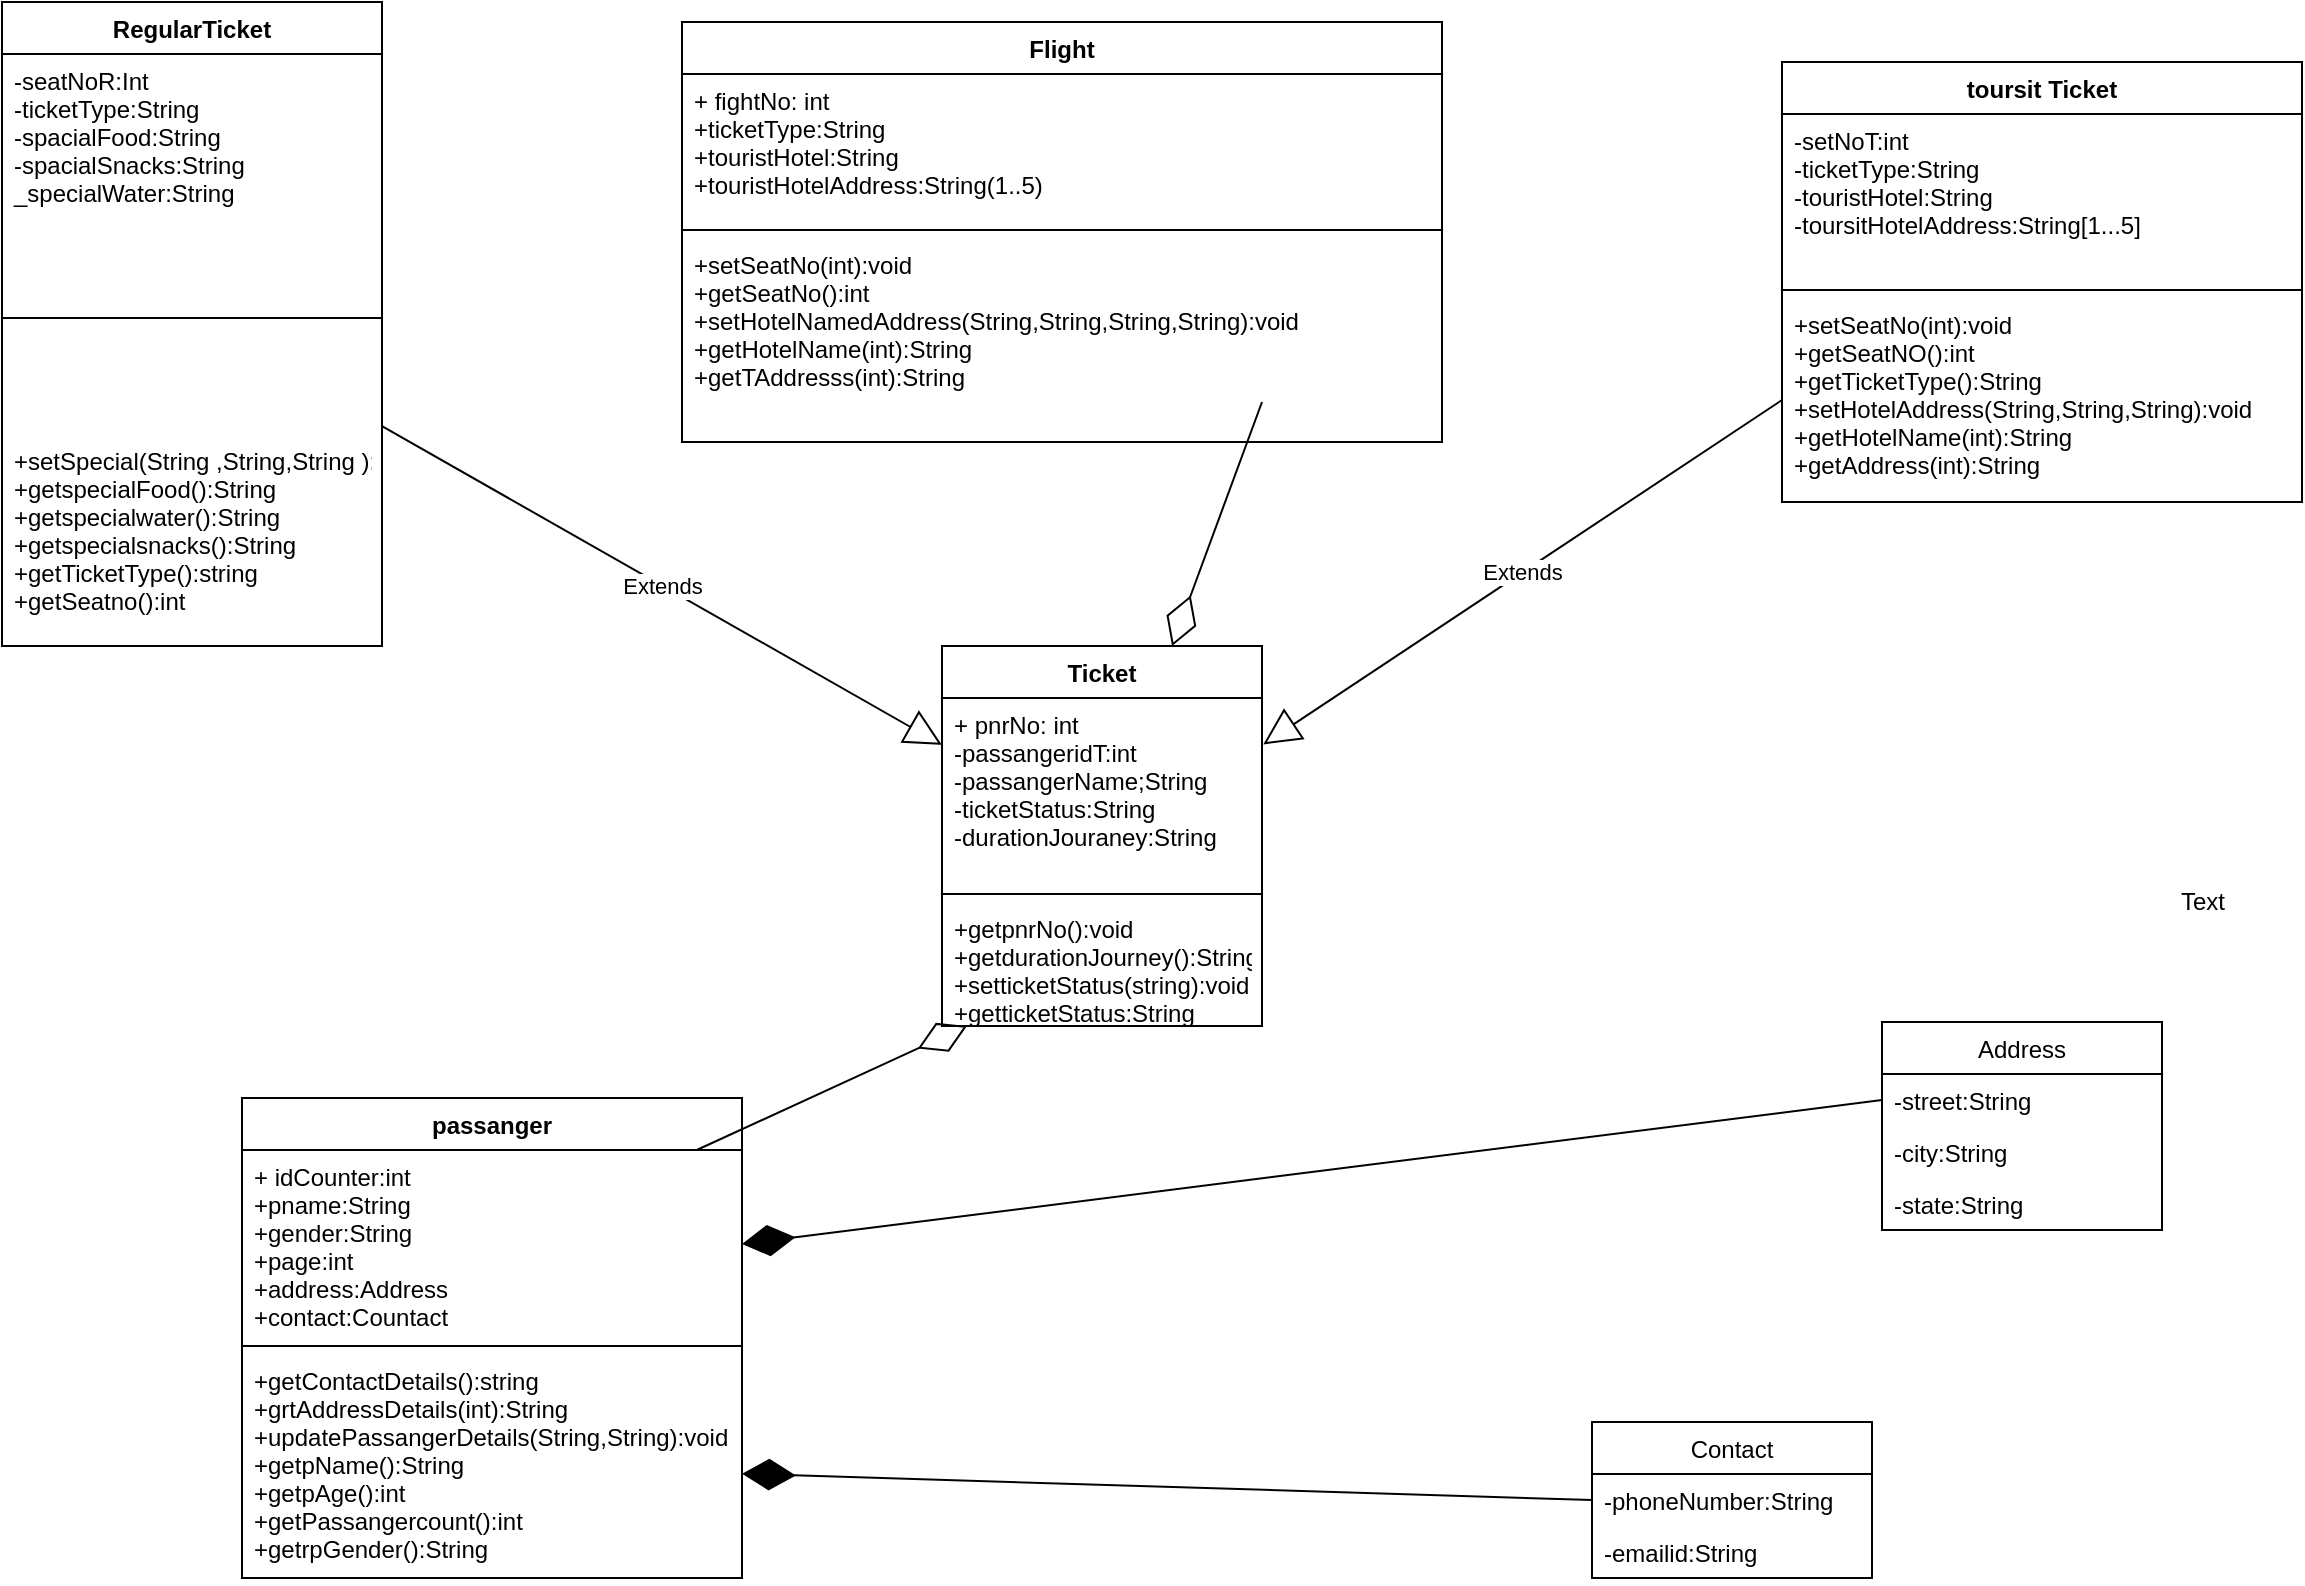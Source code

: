 <mxfile version="13.9.9" type="device" pages="2"><diagram id="C5RBs43oDa-KdzZeNtuy" name="Page-1"><mxGraphModel dx="1304" dy="640" grid="1" gridSize="10" guides="1" tooltips="1" connect="1" arrows="1" fold="1" page="1" pageScale="1" pageWidth="583" pageHeight="827" math="0" shadow="0"><root><mxCell id="WIyWlLk6GJQsqaUBKTNV-0"/><mxCell id="WIyWlLk6GJQsqaUBKTNV-1" parent="WIyWlLk6GJQsqaUBKTNV-0"/><mxCell id="_ee8aDod_zHfJmTIAl1c-1" value="RegularTicket" style="swimlane;fontStyle=1;align=center;verticalAlign=top;childLayout=stackLayout;horizontal=1;startSize=26;horizontalStack=0;resizeParent=1;resizeParentMax=0;resizeLast=0;collapsible=1;marginBottom=0;" vertex="1" parent="WIyWlLk6GJQsqaUBKTNV-1"><mxGeometry x="10" y="10" width="190" height="322" as="geometry"/></mxCell><mxCell id="_ee8aDod_zHfJmTIAl1c-2" value="-seatNoR:Int&#10;-ticketType:String&#10;-spacialFood:String&#10;-spacialSnacks:String &#10;_specialWater:String&#10;" style="text;strokeColor=none;fillColor=none;align=left;verticalAlign=top;spacingLeft=4;spacingRight=4;overflow=hidden;rotatable=0;points=[[0,0.5],[1,0.5]];portConstraint=eastwest;" vertex="1" parent="_ee8aDod_zHfJmTIAl1c-1"><mxGeometry y="26" width="190" height="74" as="geometry"/></mxCell><mxCell id="_ee8aDod_zHfJmTIAl1c-3" value="" style="line;strokeWidth=1;fillColor=none;align=left;verticalAlign=middle;spacingTop=-1;spacingLeft=3;spacingRight=3;rotatable=0;labelPosition=right;points=[];portConstraint=eastwest;" vertex="1" parent="_ee8aDod_zHfJmTIAl1c-1"><mxGeometry y="100" width="190" height="116" as="geometry"/></mxCell><mxCell id="_ee8aDod_zHfJmTIAl1c-4" value="+setSpecial(String ,String,String ):void&#10;+getspecialFood():String&#10;+getspecialwater():String &#10;+getspecialsnacks():String&#10;+getTicketType():string&#10;+getSeatno():int" style="text;strokeColor=none;fillColor=none;align=left;verticalAlign=top;spacingLeft=4;spacingRight=4;overflow=hidden;rotatable=0;points=[[0,0.5],[1,0.5]];portConstraint=eastwest;" vertex="1" parent="_ee8aDod_zHfJmTIAl1c-1"><mxGeometry y="216" width="190" height="106" as="geometry"/></mxCell><mxCell id="Va4Mu4qR4t5rsm_BoqTz-1" value="Flight" style="swimlane;fontStyle=1;align=center;verticalAlign=top;childLayout=stackLayout;horizontal=1;startSize=26;horizontalStack=0;resizeParent=1;resizeParentMax=0;resizeLast=0;collapsible=1;marginBottom=0;" vertex="1" parent="WIyWlLk6GJQsqaUBKTNV-1"><mxGeometry x="350" y="20" width="380" height="210" as="geometry"/></mxCell><mxCell id="Va4Mu4qR4t5rsm_BoqTz-2" value="+ fightNo: int&#10;+ticketType:String&#10;+touristHotel:String&#10;+touristHotelAddress:String(1..5)" style="text;strokeColor=none;fillColor=none;align=left;verticalAlign=top;spacingLeft=4;spacingRight=4;overflow=hidden;rotatable=0;points=[[0,0.5],[1,0.5]];portConstraint=eastwest;" vertex="1" parent="Va4Mu4qR4t5rsm_BoqTz-1"><mxGeometry y="26" width="380" height="74" as="geometry"/></mxCell><mxCell id="Va4Mu4qR4t5rsm_BoqTz-3" value="" style="line;strokeWidth=1;fillColor=none;align=left;verticalAlign=middle;spacingTop=-1;spacingLeft=3;spacingRight=3;rotatable=0;labelPosition=right;points=[];portConstraint=eastwest;" vertex="1" parent="Va4Mu4qR4t5rsm_BoqTz-1"><mxGeometry y="100" width="380" height="8" as="geometry"/></mxCell><mxCell id="Va4Mu4qR4t5rsm_BoqTz-4" value="+setSeatNo(int):void&#10;+getSeatNo():int&#10;+setHotelNamedAddress(String,String,String,String):void&#10;+getHotelName(int):String&#10;+getTAddresss(int):String" style="text;strokeColor=none;fillColor=none;align=left;verticalAlign=top;spacingLeft=4;spacingRight=4;overflow=hidden;rotatable=0;points=[[0,0.5],[1,0.5]];portConstraint=eastwest;" vertex="1" parent="Va4Mu4qR4t5rsm_BoqTz-1"><mxGeometry y="108" width="380" height="102" as="geometry"/></mxCell><mxCell id="Va4Mu4qR4t5rsm_BoqTz-6" value="toursit Ticket" style="swimlane;fontStyle=1;align=center;verticalAlign=top;childLayout=stackLayout;horizontal=1;startSize=26;horizontalStack=0;resizeParent=1;resizeParentMax=0;resizeLast=0;collapsible=1;marginBottom=0;" vertex="1" parent="WIyWlLk6GJQsqaUBKTNV-1"><mxGeometry x="900" y="40" width="260" height="220" as="geometry"/></mxCell><mxCell id="Va4Mu4qR4t5rsm_BoqTz-7" value="-setNoT:int&#10;-ticketType:String&#10;-touristHotel:String&#10;-toursitHotelAddress:String[1...5]" style="text;strokeColor=none;fillColor=none;align=left;verticalAlign=top;spacingLeft=4;spacingRight=4;overflow=hidden;rotatable=0;points=[[0,0.5],[1,0.5]];portConstraint=eastwest;" vertex="1" parent="Va4Mu4qR4t5rsm_BoqTz-6"><mxGeometry y="26" width="260" height="84" as="geometry"/></mxCell><mxCell id="Va4Mu4qR4t5rsm_BoqTz-8" value="" style="line;strokeWidth=1;fillColor=none;align=left;verticalAlign=middle;spacingTop=-1;spacingLeft=3;spacingRight=3;rotatable=0;labelPosition=right;points=[];portConstraint=eastwest;" vertex="1" parent="Va4Mu4qR4t5rsm_BoqTz-6"><mxGeometry y="110" width="260" height="8" as="geometry"/></mxCell><mxCell id="Va4Mu4qR4t5rsm_BoqTz-9" value="+setSeatNo(int):void&#10;+getSeatNO():int&#10;+getTicketType():String&#10;+setHotelAddress(String,String,String):void&#10;+getHotelName(int):String&#10;+getAddress(int):String" style="text;strokeColor=none;fillColor=none;align=left;verticalAlign=top;spacingLeft=4;spacingRight=4;overflow=hidden;rotatable=0;points=[[0,0.5],[1,0.5]];portConstraint=eastwest;" vertex="1" parent="Va4Mu4qR4t5rsm_BoqTz-6"><mxGeometry y="118" width="260" height="102" as="geometry"/></mxCell><mxCell id="Va4Mu4qR4t5rsm_BoqTz-10" value="Ticket" style="swimlane;fontStyle=1;align=center;verticalAlign=top;childLayout=stackLayout;horizontal=1;startSize=26;horizontalStack=0;resizeParent=1;resizeParentMax=0;resizeLast=0;collapsible=1;marginBottom=0;" vertex="1" parent="WIyWlLk6GJQsqaUBKTNV-1"><mxGeometry x="480" y="332" width="160" height="190" as="geometry"/></mxCell><mxCell id="Va4Mu4qR4t5rsm_BoqTz-11" value="+ pnrNo: int&#10;-passangeridT:int&#10;-passangerName;String&#10;-ticketStatus:String&#10;-durationJouraney:String" style="text;strokeColor=none;fillColor=none;align=left;verticalAlign=top;spacingLeft=4;spacingRight=4;overflow=hidden;rotatable=0;points=[[0,0.5],[1,0.5]];portConstraint=eastwest;" vertex="1" parent="Va4Mu4qR4t5rsm_BoqTz-10"><mxGeometry y="26" width="160" height="94" as="geometry"/></mxCell><mxCell id="Va4Mu4qR4t5rsm_BoqTz-12" value="" style="line;strokeWidth=1;fillColor=none;align=left;verticalAlign=middle;spacingTop=-1;spacingLeft=3;spacingRight=3;rotatable=0;labelPosition=right;points=[];portConstraint=eastwest;" vertex="1" parent="Va4Mu4qR4t5rsm_BoqTz-10"><mxGeometry y="120" width="160" height="8" as="geometry"/></mxCell><mxCell id="Va4Mu4qR4t5rsm_BoqTz-13" value="+getpnrNo():void&#10;+getdurationJourney():String&#10;+setticketStatus(string):void&#10;+getticketStatus:String" style="text;strokeColor=none;fillColor=none;align=left;verticalAlign=top;spacingLeft=4;spacingRight=4;overflow=hidden;rotatable=0;points=[[0,0.5],[1,0.5]];portConstraint=eastwest;" vertex="1" parent="Va4Mu4qR4t5rsm_BoqTz-10"><mxGeometry y="128" width="160" height="62" as="geometry"/></mxCell><mxCell id="Va4Mu4qR4t5rsm_BoqTz-14" value="passanger" style="swimlane;fontStyle=1;align=center;verticalAlign=top;childLayout=stackLayout;horizontal=1;startSize=26;horizontalStack=0;resizeParent=1;resizeParentMax=0;resizeLast=0;collapsible=1;marginBottom=0;" vertex="1" parent="WIyWlLk6GJQsqaUBKTNV-1"><mxGeometry x="130" y="558" width="250" height="240" as="geometry"/></mxCell><mxCell id="Va4Mu4qR4t5rsm_BoqTz-15" value="+ idCounter:int&#10;+pname:String&#10;+gender:String&#10;+page:int&#10;+address:Address&#10;+contact:Countact" style="text;strokeColor=none;fillColor=none;align=left;verticalAlign=top;spacingLeft=4;spacingRight=4;overflow=hidden;rotatable=0;points=[[0,0.5],[1,0.5]];portConstraint=eastwest;" vertex="1" parent="Va4Mu4qR4t5rsm_BoqTz-14"><mxGeometry y="26" width="250" height="94" as="geometry"/></mxCell><mxCell id="Va4Mu4qR4t5rsm_BoqTz-16" value="" style="line;strokeWidth=1;fillColor=none;align=left;verticalAlign=middle;spacingTop=-1;spacingLeft=3;spacingRight=3;rotatable=0;labelPosition=right;points=[];portConstraint=eastwest;" vertex="1" parent="Va4Mu4qR4t5rsm_BoqTz-14"><mxGeometry y="120" width="250" height="8" as="geometry"/></mxCell><mxCell id="Va4Mu4qR4t5rsm_BoqTz-17" value="+getContactDetails():string&#10;+grtAddressDetails(int):String&#10;+updatePassangerDetails(String,String):void&#10;+getpName():String&#10;+getpAge():int&#10;+getPassangercount():int&#10;+getrpGender():String" style="text;strokeColor=none;fillColor=none;align=left;verticalAlign=top;spacingLeft=4;spacingRight=4;overflow=hidden;rotatable=0;points=[[0,0.5],[1,0.5]];portConstraint=eastwest;" vertex="1" parent="Va4Mu4qR4t5rsm_BoqTz-14"><mxGeometry y="128" width="250" height="112" as="geometry"/></mxCell><mxCell id="Va4Mu4qR4t5rsm_BoqTz-18" value="Contact" style="swimlane;fontStyle=0;childLayout=stackLayout;horizontal=1;startSize=26;fillColor=none;horizontalStack=0;resizeParent=1;resizeParentMax=0;resizeLast=0;collapsible=1;marginBottom=0;" vertex="1" parent="WIyWlLk6GJQsqaUBKTNV-1"><mxGeometry x="805" y="720" width="140" height="78" as="geometry"/></mxCell><mxCell id="Va4Mu4qR4t5rsm_BoqTz-19" value="-phoneNumber:String" style="text;strokeColor=none;fillColor=none;align=left;verticalAlign=top;spacingLeft=4;spacingRight=4;overflow=hidden;rotatable=0;points=[[0,0.5],[1,0.5]];portConstraint=eastwest;" vertex="1" parent="Va4Mu4qR4t5rsm_BoqTz-18"><mxGeometry y="26" width="140" height="26" as="geometry"/></mxCell><mxCell id="Va4Mu4qR4t5rsm_BoqTz-20" value="-emailid:String" style="text;strokeColor=none;fillColor=none;align=left;verticalAlign=top;spacingLeft=4;spacingRight=4;overflow=hidden;rotatable=0;points=[[0,0.5],[1,0.5]];portConstraint=eastwest;" vertex="1" parent="Va4Mu4qR4t5rsm_BoqTz-18"><mxGeometry y="52" width="140" height="26" as="geometry"/></mxCell><mxCell id="Va4Mu4qR4t5rsm_BoqTz-22" value="Address" style="swimlane;fontStyle=0;childLayout=stackLayout;horizontal=1;startSize=26;fillColor=none;horizontalStack=0;resizeParent=1;resizeParentMax=0;resizeLast=0;collapsible=1;marginBottom=0;" vertex="1" parent="WIyWlLk6GJQsqaUBKTNV-1"><mxGeometry x="950" y="520" width="140" height="104" as="geometry"/></mxCell><mxCell id="Va4Mu4qR4t5rsm_BoqTz-23" value="-street:String" style="text;strokeColor=none;fillColor=none;align=left;verticalAlign=top;spacingLeft=4;spacingRight=4;overflow=hidden;rotatable=0;points=[[0,0.5],[1,0.5]];portConstraint=eastwest;" vertex="1" parent="Va4Mu4qR4t5rsm_BoqTz-22"><mxGeometry y="26" width="140" height="26" as="geometry"/></mxCell><mxCell id="Va4Mu4qR4t5rsm_BoqTz-24" value="-city:String" style="text;strokeColor=none;fillColor=none;align=left;verticalAlign=top;spacingLeft=4;spacingRight=4;overflow=hidden;rotatable=0;points=[[0,0.5],[1,0.5]];portConstraint=eastwest;" vertex="1" parent="Va4Mu4qR4t5rsm_BoqTz-22"><mxGeometry y="52" width="140" height="26" as="geometry"/></mxCell><mxCell id="Va4Mu4qR4t5rsm_BoqTz-25" value="-state:String" style="text;strokeColor=none;fillColor=none;align=left;verticalAlign=top;spacingLeft=4;spacingRight=4;overflow=hidden;rotatable=0;points=[[0,0.5],[1,0.5]];portConstraint=eastwest;" vertex="1" parent="Va4Mu4qR4t5rsm_BoqTz-22"><mxGeometry y="78" width="140" height="26" as="geometry"/></mxCell><mxCell id="Va4Mu4qR4t5rsm_BoqTz-26" value="Extends" style="endArrow=block;endSize=16;endFill=0;html=1;" edge="1" parent="WIyWlLk6GJQsqaUBKTNV-1" source="_ee8aDod_zHfJmTIAl1c-3" target="Va4Mu4qR4t5rsm_BoqTz-10"><mxGeometry width="160" relative="1" as="geometry"><mxPoint x="620" y="310" as="sourcePoint"/><mxPoint x="780" y="310" as="targetPoint"/></mxGeometry></mxCell><mxCell id="Va4Mu4qR4t5rsm_BoqTz-27" value="Extends" style="endArrow=block;endSize=16;endFill=0;html=1;exitX=0;exitY=0.5;exitDx=0;exitDy=0;entryX=1.004;entryY=0.247;entryDx=0;entryDy=0;entryPerimeter=0;" edge="1" parent="WIyWlLk6GJQsqaUBKTNV-1" source="Va4Mu4qR4t5rsm_BoqTz-9" target="Va4Mu4qR4t5rsm_BoqTz-11"><mxGeometry width="160" relative="1" as="geometry"><mxPoint x="620" y="310" as="sourcePoint"/><mxPoint x="780" y="310" as="targetPoint"/></mxGeometry></mxCell><mxCell id="Va4Mu4qR4t5rsm_BoqTz-28" value="Text" style="text;html=1;align=center;verticalAlign=middle;resizable=0;points=[];autosize=1;" vertex="1" parent="WIyWlLk6GJQsqaUBKTNV-1"><mxGeometry x="1090" y="450" width="40" height="20" as="geometry"/></mxCell><mxCell id="Va4Mu4qR4t5rsm_BoqTz-29" value="" style="endArrow=diamondThin;endFill=1;endSize=24;html=1;exitX=0;exitY=0.5;exitDx=0;exitDy=0;" edge="1" parent="WIyWlLk6GJQsqaUBKTNV-1" source="Va4Mu4qR4t5rsm_BoqTz-19" target="Va4Mu4qR4t5rsm_BoqTz-17"><mxGeometry width="160" relative="1" as="geometry"><mxPoint x="640" y="510" as="sourcePoint"/><mxPoint x="800" y="510" as="targetPoint"/></mxGeometry></mxCell><mxCell id="Va4Mu4qR4t5rsm_BoqTz-30" value="" style="endArrow=diamondThin;endFill=1;endSize=24;html=1;exitX=0;exitY=0.5;exitDx=0;exitDy=0;entryX=1;entryY=0.5;entryDx=0;entryDy=0;" edge="1" parent="WIyWlLk6GJQsqaUBKTNV-1" source="Va4Mu4qR4t5rsm_BoqTz-23" target="Va4Mu4qR4t5rsm_BoqTz-15"><mxGeometry width="160" relative="1" as="geometry"><mxPoint x="640" y="510" as="sourcePoint"/><mxPoint x="800" y="510" as="targetPoint"/></mxGeometry></mxCell><mxCell id="Va4Mu4qR4t5rsm_BoqTz-31" value="" style="endArrow=diamondThin;endFill=0;endSize=24;html=1;" edge="1" parent="WIyWlLk6GJQsqaUBKTNV-1" source="Va4Mu4qR4t5rsm_BoqTz-15" target="Va4Mu4qR4t5rsm_BoqTz-13"><mxGeometry width="160" relative="1" as="geometry"><mxPoint x="640" y="510" as="sourcePoint"/><mxPoint x="800" y="510" as="targetPoint"/></mxGeometry></mxCell><mxCell id="Va4Mu4qR4t5rsm_BoqTz-32" value="" style="endArrow=diamondThin;endFill=0;endSize=24;html=1;" edge="1" parent="WIyWlLk6GJQsqaUBKTNV-1" target="Va4Mu4qR4t5rsm_BoqTz-10"><mxGeometry width="160" relative="1" as="geometry"><mxPoint x="640" y="210" as="sourcePoint"/><mxPoint x="800" y="210" as="targetPoint"/></mxGeometry></mxCell></root></mxGraphModel></diagram><diagram id="QumvjcuPi8TIQiIuV7I7" name="Page-2"><mxGraphModel dx="1320" dy="544" grid="1" gridSize="10" guides="1" tooltips="1" connect="1" arrows="1" fold="1" page="1" pageScale="1" pageWidth="1169" pageHeight="827" math="0" shadow="0"><root><mxCell id="3-z-nQGiVh_mgaBafR8g-0"/><mxCell id="3-z-nQGiVh_mgaBafR8g-1" parent="3-z-nQGiVh_mgaBafR8g-0"/></root></mxGraphModel></diagram></mxfile>